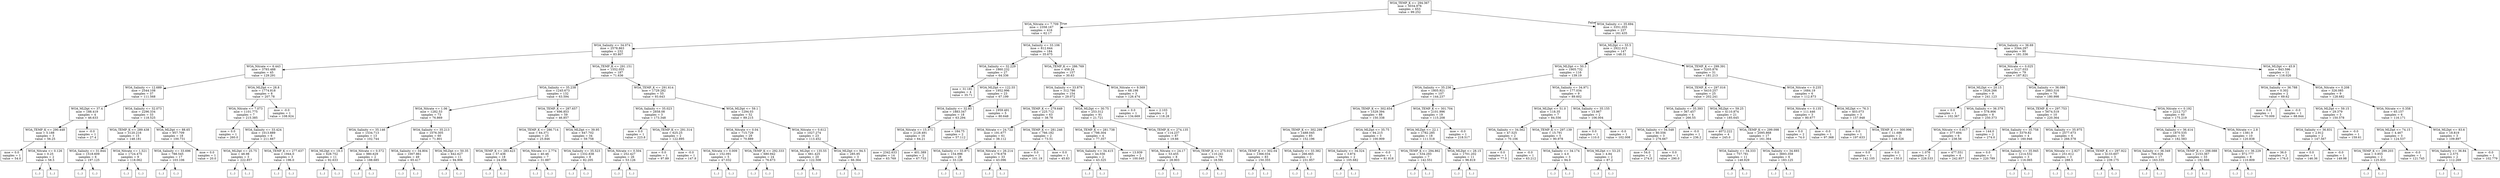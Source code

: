 digraph Tree {
node [shape=box] ;
0 [label="WOA_TEMP_K <= 294.367\nmse = 5034.976\nsamples = 653\nvalue = 99.252"] ;
1 [label="WOA_Nitrate <= 7.709\nmse = 2358.167\nsamples = 416\nvalue = 62.17"] ;
0 -> 1 [labeldistance=2.5, labelangle=45, headlabel="True"] ;
2 [label="WOA_Salinity <= 34.074\nmse = 2578.863\nsamples = 232\nvalue = 83.807"] ;
1 -> 2 ;
3 [label="WOA_Nitrate <= 6.443\nmse = 3793.488\nsamples = 45\nvalue = 129.291"] ;
2 -> 3 ;
4 [label="WOA_Salinity <= 12.689\nmse = 2544.108\nsamples = 37\nvalue = 111.568"] ;
3 -> 4 ;
5 [label="WOA_MLDpt <= 37.4\nmse = 188.419\nsamples = 4\nvalue = 46.633"] ;
4 -> 5 ;
6 [label="WOA_TEMP_K <= 290.448\nmse = 5.188\nsamples = 3\nvalue = 56.25"] ;
5 -> 6 ;
7 [label="mse = 0.0\nsamples = 1\nvalue = 54.0"] ;
6 -> 7 ;
8 [label="WOA_Nitrate <= 0.126\nmse = 0.25\nsamples = 2\nvalue = 58.5"] ;
6 -> 8 ;
9 [label="(...)"] ;
8 -> 9 ;
10 [label="(...)"] ;
8 -> 10 ;
11 [label="mse = -0.0\nsamples = 1\nvalue = 27.4"] ;
5 -> 11 ;
12 [label="WOA_Salinity <= 32.073\nmse = 2296.334\nsamples = 33\nvalue = 118.525"] ;
4 -> 12 ;
13 [label="WOA_TEMP_K <= 289.438\nmse = 3120.216\nsamples = 15\nvalue = 148.181"] ;
12 -> 13 ;
14 [label="WOA_Salinity <= 31.844\nmse = 1518.609\nsamples = 6\nvalue = 197.125"] ;
13 -> 14 ;
15 [label="(...)"] ;
14 -> 15 ;
22 [label="(...)"] ;
14 -> 22 ;
23 [label="WOA_Nitrate <= 1.521\nmse = 1724.475\nsamples = 9\nvalue = 118.062"] ;
13 -> 23 ;
24 [label="(...)"] ;
23 -> 24 ;
31 [label="(...)"] ;
23 -> 31 ;
40 [label="WOA_MLDpt <= 88.65\nmse = 957.709\nsamples = 18\nvalue = 100.731"] ;
12 -> 40 ;
41 [label="WOA_Salinity <= 33.696\nmse = 788.545\nsamples = 17\nvalue = 103.106"] ;
40 -> 41 ;
42 [label="(...)"] ;
41 -> 42 ;
57 [label="(...)"] ;
41 -> 57 ;
72 [label="mse = 0.0\nsamples = 1\nvalue = 20.0"] ;
40 -> 72 ;
73 [label="WOA_MLDpt <= 28.8\nmse = 1774.818\nsamples = 8\nvalue = 207.78"] ;
3 -> 73 ;
74 [label="WOA_Nitrate <= 7.073\nmse = 1101.775\nsamples = 7\nvalue = 215.385"] ;
73 -> 74 ;
75 [label="mse = 0.0\nsamples = 1\nvalue = 260.0"] ;
74 -> 75 ;
76 [label="WOA_Salinity <= 33.424\nmse = 1013.889\nsamples = 6\nvalue = 211.667"] ;
74 -> 76 ;
77 [label="WOA_MLDpt <= 25.75\nmse = 48.98\nsamples = 3\nvalue = 222.857"] ;
76 -> 77 ;
78 [label="(...)"] ;
77 -> 78 ;
79 [label="(...)"] ;
77 -> 79 ;
80 [label="WOA_TEMP_K <= 277.637\nmse = 1944.0\nsamples = 3\nvalue = 196.0"] ;
76 -> 80 ;
81 [label="(...)"] ;
80 -> 81 ;
82 [label="(...)"] ;
80 -> 82 ;
83 [label="mse = -0.0\nsamples = 1\nvalue = 108.924"] ;
73 -> 83 ;
84 [label="WOA_TEMP_K <= 291.151\nmse = 1552.055\nsamples = 187\nvalue = 71.636"] ;
2 -> 84 ;
85 [label="WOA_Salinity <= 35.238\nmse = 1245.673\nsamples = 132\nvalue = 63.594"] ;
84 -> 85 ;
86 [label="WOA_Nitrate <= 1.06\nmse = 1282.53\nsamples = 73\nvalue = 76.869"] ;
85 -> 86 ;
87 [label="WOA_Salinity <= 35.146\nmse = 1534.713\nsamples = 13\nvalue = 102.744"] ;
86 -> 87 ;
88 [label="WOA_MLDpt <= 19.3\nmse = 628.752\nsamples = 11\nvalue = 92.633"] ;
87 -> 88 ;
89 [label="(...)"] ;
88 -> 89 ;
100 [label="(...)"] ;
88 -> 100 ;
103 [label="WOA_Nitrate <= 0.572\nmse = 980.629\nsamples = 2\nvalue = 188.685"] ;
87 -> 103 ;
104 [label="(...)"] ;
103 -> 104 ;
105 [label="(...)"] ;
103 -> 105 ;
106 [label="WOA_Salinity <= 35.213\nmse = 1076.305\nsamples = 60\nvalue = 71.801"] ;
86 -> 106 ;
107 [label="WOA_Salinity <= 34.804\nmse = 1007.861\nsamples = 49\nvalue = 65.417"] ;
106 -> 107 ;
108 [label="(...)"] ;
107 -> 108 ;
165 [label="(...)"] ;
107 -> 165 ;
196 [label="WOA_MLDpt <= 50.35\nmse = 642.627\nsamples = 11\nvalue = 94.906"] ;
106 -> 196 ;
197 [label="(...)"] ;
196 -> 197 ;
202 [label="(...)"] ;
196 -> 202 ;
203 [label="WOA_TEMP_K <= 287.657\nmse = 696.853\nsamples = 59\nvalue = 46.857"] ;
85 -> 203 ;
204 [label="WOA_TEMP_K <= 286.714\nmse = 64.371\nsamples = 25\nvalue = 25.846"] ;
203 -> 204 ;
205 [label="WOA_TEMP_K <= 283.423\nmse = 57.436\nsamples = 18\nvalue = 24.056"] ;
204 -> 205 ;
206 [label="(...)"] ;
205 -> 206 ;
211 [label="(...)"] ;
205 -> 211 ;
226 [label="WOA_Nitrate <= 2.774\nmse = 40.46\nsamples = 7\nvalue = 31.887"] ;
204 -> 226 ;
227 [label="(...)"] ;
226 -> 227 ;
232 [label="(...)"] ;
226 -> 232 ;
233 [label="WOA_MLDpt <= 39.95\nmse = 647.702\nsamples = 34\nvalue = 59.758"] ;
203 -> 233 ;
234 [label="WOA_Salinity <= 35.523\nmse = 1332.838\nsamples = 8\nvalue = 82.205"] ;
233 -> 234 ;
235 [label="(...)"] ;
234 -> 235 ;
240 [label="(...)"] ;
234 -> 240 ;
247 [label="WOA_Nitrate <= 0.504\nmse = 252.427\nsamples = 26\nvalue = 53.126"] ;
233 -> 247 ;
248 [label="(...)"] ;
247 -> 248 ;
259 [label="(...)"] ;
247 -> 259 ;
288 [label="WOA_TEMP_K <= 291.614\nmse = 1729.282\nsamples = 55\nvalue = 93.643"] ;
84 -> 288 ;
289 [label="WOA_Salinity <= 35.023\nmse = 2858.08\nsamples = 3\nvalue = 173.348"] ;
288 -> 289 ;
290 [label="mse = 0.0\nsamples = 1\nvalue = 223.8"] ;
289 -> 290 ;
291 [label="WOA_TEMP_K <= 291.314\nmse = 625.25\nsamples = 2\nvalue = 122.895"] ;
289 -> 291 ;
292 [label="mse = 0.0\nsamples = 1\nvalue = 97.89"] ;
291 -> 292 ;
293 [label="mse = -0.0\nsamples = 1\nvalue = 147.9"] ;
291 -> 293 ;
294 [label="WOA_MLDpt <= 59.1\nmse = 1294.03\nsamples = 52\nvalue = 89.215"] ;
288 -> 294 ;
295 [label="WOA_Nitrate <= 0.04\nmse = 715.729\nsamples = 29\nvalue = 70.889"] ;
294 -> 295 ;
296 [label="WOA_Nitrate <= 0.009\nmse = 152.091\nsamples = 5\nvalue = 47.032"] ;
295 -> 296 ;
297 [label="(...)"] ;
296 -> 297 ;
298 [label="(...)"] ;
296 -> 298 ;
303 [label="WOA_TEMP_K <= 292.333\nmse = 680.942\nsamples = 24\nvalue = 76.673"] ;
295 -> 303 ;
304 [label="(...)"] ;
303 -> 304 ;
313 [label="(...)"] ;
303 -> 313 ;
340 [label="WOA_Nitrate <= 0.612\nmse = 1027.274\nsamples = 23\nvalue = 113.452"] ;
294 -> 340 ;
341 [label="WOA_MLDpt <= 135.55\nmse = 661.425\nsamples = 20\nvalue = 122.508"] ;
340 -> 341 ;
342 [label="(...)"] ;
341 -> 342 ;
349 [label="(...)"] ;
341 -> 349 ;
362 [label="WOA_MLDpt <= 94.5\nmse = 285.95\nsamples = 3\nvalue = 66.364"] ;
340 -> 362 ;
363 [label="(...)"] ;
362 -> 363 ;
366 [label="(...)"] ;
362 -> 366 ;
367 [label="WOA_Salinity <= 33.106\nmse = 812.644\nsamples = 184\nvalue = 35.675"] ;
1 -> 367 ;
368 [label="WOA_Salinity <= 32.229\nmse = 1860.232\nsamples = 27\nvalue = 64.336"] ;
367 -> 368 ;
369 [label="mse = 31.181\nsamples = 4\nvalue = 35.71"] ;
368 -> 369 ;
370 [label="WOA_MLDpt <= 122.55\nmse = 1952.996\nsamples = 23\nvalue = 67.199"] ;
368 -> 370 ;
371 [label="WOA_Salinity <= 32.83\nmse = 1883.347\nsamples = 18\nvalue = 63.294"] ;
370 -> 371 ;
372 [label="WOA_Nitrate <= 15.371\nmse = 2128.491\nsamples = 16\nvalue = 64.21"] ;
371 -> 372 ;
373 [label="mse = 2342.633\nsamples = 14\nvalue = 63.769"] ;
372 -> 373 ;
374 [label="mse = 401.389\nsamples = 2\nvalue = 67.733"] ;
372 -> 374 ;
375 [label="mse = 184.75\nsamples = 2\nvalue = 57.112"] ;
371 -> 375 ;
376 [label="mse = 1959.491\nsamples = 5\nvalue = 80.648"] ;
370 -> 376 ;
377 [label="WOA_TEMP_K <= 286.769\nmse = 458.24\nsamples = 157\nvalue = 30.63"] ;
367 -> 377 ;
378 [label="WOA_Salinity <= 33.879\nmse = 312.786\nsamples = 154\nvalue = 29.072"] ;
377 -> 378 ;
379 [label="WOA_TEMP_K <= 279.649\nmse = 225.712\nsamples = 63\nvalue = 38.78"] ;
378 -> 379 ;
380 [label="WOA_Nitrate <= 24.722\nmse = 191.677\nsamples = 61\nvalue = 38.112"] ;
379 -> 380 ;
381 [label="WOA_Salinity <= 33.871\nmse = 154.996\nsamples = 28\nvalue = 33.128"] ;
380 -> 381 ;
382 [label="(...)"] ;
381 -> 382 ;
425 [label="(...)"] ;
381 -> 425 ;
426 [label="WOA_Nitrate <= 26.214\nmse = 178.678\nsamples = 33\nvalue = 43.096"] ;
380 -> 426 ;
427 [label="(...)"] ;
426 -> 427 ;
446 [label="(...)"] ;
426 -> 446 ;
479 [label="WOA_TEMP_K <= 281.246\nmse = 766.182\nsamples = 2\nvalue = 73.51"] ;
379 -> 479 ;
480 [label="mse = 0.0\nsamples = 1\nvalue = 101.19"] ;
479 -> 480 ;
481 [label="mse = 0.0\nsamples = 1\nvalue = 45.83"] ;
479 -> 481 ;
482 [label="WOA_MLDpt <= 30.75\nmse = 253.312\nsamples = 91\nvalue = 21.721"] ;
378 -> 482 ;
483 [label="WOA_TEMP_K <= 281.738\nmse = 798.304\nsamples = 4\nvalue = 77.357"] ;
482 -> 483 ;
484 [label="WOA_Salinity <= 34.415\nmse = 44.556\nsamples = 2\nvalue = 43.325"] ;
483 -> 484 ;
485 [label="(...)"] ;
484 -> 485 ;
486 [label="(...)"] ;
484 -> 486 ;
487 [label="mse = 13.939\nsamples = 2\nvalue = 100.045"] ;
483 -> 487 ;
488 [label="WOA_TEMP_K <= 274.135\nmse = 114.237\nsamples = 87\nvalue = 19.66"] ;
482 -> 488 ;
489 [label="WOA_Nitrate <= 24.17\nmse = 53.455\nsamples = 8\nvalue = 28.903"] ;
488 -> 489 ;
490 [label="(...)"] ;
489 -> 490 ;
499 [label="(...)"] ;
489 -> 499 ;
504 [label="WOA_TEMP_K <= 275.015\nmse = 110.241\nsamples = 79\nvalue = 18.591"] ;
488 -> 504 ;
505 [label="(...)"] ;
504 -> 505 ;
528 [label="(...)"] ;
504 -> 528 ;
605 [label="WOA_Nitrate <= 9.569\nmse = 68.198\nsamples = 3\nvalue = 126.474"] ;
377 -> 605 ;
606 [label="mse = 0.0\nsamples = 1\nvalue = 134.669"] ;
605 -> 606 ;
607 [label="mse = 2.103\nsamples = 2\nvalue = 118.28"] ;
605 -> 607 ;
608 [label="WOA_Salinity <= 35.694\nmse = 3351.055\nsamples = 237\nvalue = 161.435"] ;
0 -> 608 [labeldistance=2.5, labelangle=-45, headlabel="False"] ;
609 [label="WOA_MLDpt <= 55.5\nmse = 2922.015\nsamples = 147\nvalue = 148.31"] ;
608 -> 609 ;
610 [label="WOA_MLDpt <= 50.3\nmse = 1905.732\nsamples = 116\nvalue = 139.19"] ;
609 -> 610 ;
611 [label="WOA_Salinity <= 35.236\nmse = 1805.921\nsamples = 107\nvalue = 144.237"] ;
610 -> 611 ;
612 [label="WOA_TEMP_K <= 302.654\nmse = 1529.394\nsamples = 88\nvalue = 150.338"] ;
611 -> 612 ;
613 [label="WOA_TEMP_K <= 302.299\nmse = 1488.045\nsamples = 85\nvalue = 152.196"] ;
612 -> 613 ;
614 [label="WOA_TEMP_K <= 302.04\nmse = 1366.034\nsamples = 83\nvalue = 150.355"] ;
613 -> 614 ;
615 [label="(...)"] ;
614 -> 615 ;
742 [label="(...)"] ;
614 -> 742 ;
747 [label="WOA_Salinity <= 33.382\nmse = 266.665\nsamples = 2\nvalue = 231.957"] ;
613 -> 747 ;
748 [label="(...)"] ;
747 -> 748 ;
749 [label="(...)"] ;
747 -> 749 ;
750 [label="WOA_MLDpt <= 35.75\nmse = 94.215\nsamples = 3\nvalue = 100.909"] ;
612 -> 750 ;
751 [label="WOA_Salinity <= 34.324\nmse = 3.874\nsamples = 2\nvalue = 105.682"] ;
750 -> 751 ;
752 [label="(...)"] ;
751 -> 752 ;
753 [label="(...)"] ;
751 -> 753 ;
754 [label="mse = -0.0\nsamples = 1\nvalue = 81.818"] ;
750 -> 754 ;
755 [label="WOA_TEMP_K <= 301.704\nmse = 2101.996\nsamples = 19\nvalue = 115.208"] ;
611 -> 755 ;
756 [label="WOA_MLDpt <= 22.1\nmse = 1782.285\nsamples = 18\nvalue = 111.518"] ;
755 -> 756 ;
757 [label="WOA_TEMP_K <= 294.862\nmse = 534.293\nsamples = 7\nvalue = 142.551"] ;
756 -> 757 ;
758 [label="(...)"] ;
757 -> 758 ;
761 [label="(...)"] ;
757 -> 761 ;
770 [label="WOA_MLDpt <= 28.15\nmse = 1701.202\nsamples = 11\nvalue = 96.819"] ;
756 -> 770 ;
771 [label="(...)"] ;
770 -> 771 ;
780 [label="(...)"] ;
770 -> 780 ;
791 [label="mse = -0.0\nsamples = 1\nvalue = 218.517"] ;
755 -> 791 ;
792 [label="WOA_Salinity <= 34.971\nmse = 177.034\nsamples = 9\nvalue = 89.602"] ;
610 -> 792 ;
793 [label="WOA_MLDpt <= 51.0\nmse = 118.35\nsamples = 7\nvalue = 84.556"] ;
792 -> 793 ;
794 [label="WOA_Salinity <= 34.562\nmse = 47.525\nsamples = 2\nvalue = 70.106"] ;
793 -> 794 ;
795 [label="mse = 0.0\nsamples = 1\nvalue = 77.0"] ;
794 -> 795 ;
796 [label="mse = -0.0\nsamples = 1\nvalue = 63.212"] ;
794 -> 796 ;
797 [label="WOA_TEMP_K <= 297.139\nmse = 15.791\nsamples = 5\nvalue = 90.978"] ;
793 -> 797 ;
798 [label="WOA_Salinity <= 34.174\nmse = 4.0\nsamples = 3\nvalue = 94.0"] ;
797 -> 798 ;
799 [label="(...)"] ;
798 -> 799 ;
800 [label="(...)"] ;
798 -> 800 ;
803 [label="WOA_MLDpt <= 53.25\nmse = 4.84\nsamples = 2\nvalue = 87.2"] ;
797 -> 803 ;
804 [label="(...)"] ;
803 -> 804 ;
805 [label="(...)"] ;
803 -> 805 ;
806 [label="WOA_Salinity <= 35.155\nmse = 15.967\nsamples = 2\nvalue = 106.004"] ;
792 -> 806 ;
807 [label="mse = 0.0\nsamples = 1\nvalue = 110.0"] ;
806 -> 807 ;
808 [label="mse = -0.0\nsamples = 1\nvalue = 102.008"] ;
806 -> 808 ;
809 [label="WOA_TEMP_K <= 299.391\nmse = 5205.876\nsamples = 31\nvalue = 181.213"] ;
609 -> 809 ;
810 [label="WOA_TEMP_K <= 297.016\nmse = 4410.257\nsamples = 25\nvalue = 202.241"] ;
809 -> 810 ;
811 [label="WOA_Salinity <= 35.393\nmse = 367.457\nsamples = 4\nvalue = 266.55"] ;
810 -> 811 ;
812 [label="WOA_Salinity <= 34.548\nmse = 80.556\nsamples = 3\nvalue = 276.667"] ;
811 -> 812 ;
813 [label="mse = 54.0\nsamples = 2\nvalue = 274.0"] ;
812 -> 813 ;
814 [label="mse = 0.0\nsamples = 1\nvalue = 290.0"] ;
812 -> 814 ;
815 [label="mse = -0.0\nsamples = 1\nvalue = 236.2"] ;
811 -> 815 ;
816 [label="WOA_MLDpt <= 59.25\nmse = 4110.874\nsamples = 21\nvalue = 185.645"] ;
810 -> 816 ;
817 [label="mse = 4072.222\nsamples = 4\nvalue = 245.0"] ;
816 -> 817 ;
818 [label="WOA_TEMP_K <= 299.098\nmse = 2095.868\nsamples = 17\nvalue = 161.364"] ;
816 -> 818 ;
819 [label="WOA_Salinity <= 34.333\nmse = 757.781\nsamples = 11\nvalue = 148.929"] ;
818 -> 819 ;
820 [label="(...)"] ;
819 -> 820 ;
821 [label="(...)"] ;
819 -> 821 ;
830 [label="WOA_Salinity <= 34.693\nmse = 3693.359\nsamples = 6\nvalue = 183.125"] ;
818 -> 830 ;
831 [label="(...)"] ;
830 -> 831 ;
832 [label="(...)"] ;
830 -> 832 ;
833 [label="WOA_Nitrate <= 0.235\nmse = 1684.19\nsamples = 6\nvalue = 112.873"] ;
809 -> 833 ;
834 [label="WOA_Nitrate <= 0.135\nmse = 111.446\nsamples = 3\nvalue = 80.677"] ;
833 -> 834 ;
835 [label="mse = 0.0\nsamples = 2\nvalue = 74.0"] ;
834 -> 835 ;
836 [label="mse = -0.0\nsamples = 1\nvalue = 97.368"] ;
834 -> 836 ;
837 [label="WOA_MLDpt <= 76.3\nmse = 403.073\nsamples = 3\nvalue = 157.948"] ;
833 -> 837 ;
838 [label="mse = 0.0\nsamples = 1\nvalue = 197.633"] ;
837 -> 838 ;
839 [label="WOA_TEMP_K <= 300.996\nmse = 11.686\nsamples = 2\nvalue = 148.026"] ;
837 -> 839 ;
840 [label="mse = 0.0\nsamples = 1\nvalue = 142.105"] ;
839 -> 840 ;
841 [label="mse = 0.0\nsamples = 1\nvalue = 150.0"] ;
839 -> 841 ;
842 [label="WOA_Salinity <= 36.69\nmse = 3344.297\nsamples = 90\nvalue = 181.336"] ;
608 -> 842 ;
843 [label="WOA_Nitrate <= 0.025\nmse = 3127.033\nsamples = 79\nvalue = 187.821"] ;
842 -> 843 ;
844 [label="WOA_MLDpt <= 20.15\nmse = 1826.266\nsamples = 9\nvalue = 241.123"] ;
843 -> 844 ;
845 [label="mse = 0.0\nsamples = 1\nvalue = 102.367"] ;
844 -> 845 ;
846 [label="WOA_Salinity <= 36.379\nmse = 578.906\nsamples = 8\nvalue = 250.373"] ;
844 -> 846 ;
847 [label="WOA_Nitrate <= 0.017\nmse = 377.694\nsamples = 6\nvalue = 238.56"] ;
846 -> 847 ;
848 [label="mse = 1.076\nsamples = 2\nvalue = 228.533"] ;
847 -> 848 ;
849 [label="mse = 477.551\nsamples = 4\nvalue = 242.857"] ;
847 -> 849 ;
850 [label="mse = 144.0\nsamples = 2\nvalue = 274.0"] ;
846 -> 850 ;
851 [label="WOA_Salinity <= 36.086\nmse = 2883.316\nsamples = 70\nvalue = 180.998"] ;
843 -> 851 ;
852 [label="WOA_TEMP_K <= 297.753\nmse = 5674.519\nsamples = 10\nvalue = 220.364"] ;
851 -> 852 ;
853 [label="WOA_Salinity <= 35.758\nmse = 3379.82\nsamples = 4\nvalue = 160.946"] ;
852 -> 853 ;
854 [label="mse = 0.0\nsamples = 1\nvalue = 220.789"] ;
853 -> 854 ;
855 [label="WOA_Salinity <= 35.945\nmse = 1214.532\nsamples = 3\nvalue = 116.065"] ;
853 -> 855 ;
856 [label="(...)"] ;
855 -> 856 ;
859 [label="(...)"] ;
855 -> 859 ;
860 [label="WOA_Salinity <= 35.975\nmse = 2577.673\nsamples = 6\nvalue = 266.578"] ;
852 -> 860 ;
861 [label="WOA_Nitrate <= 2.927\nmse = 251.612\nsamples = 3\nvalue = 288.5"] ;
860 -> 861 ;
862 [label="(...)"] ;
861 -> 862 ;
865 [label="(...)"] ;
861 -> 865 ;
866 [label="WOA_TEMP_K <= 297.922\nmse = 4133.607\nsamples = 3\nvalue = 239.175"] ;
860 -> 866 ;
867 [label="(...)"] ;
866 -> 867 ;
868 [label="(...)"] ;
866 -> 868 ;
871 [label="WOA_Nitrate <= 0.192\nmse = 2212.727\nsamples = 60\nvalue = 175.219"] ;
851 -> 871 ;
872 [label="WOA_Salinity <= 36.414\nmse = 1870.535\nsamples = 50\nvalue = 182.583"] ;
871 -> 872 ;
873 [label="WOA_Salinity <= 36.349\nmse = 766.026\nsamples = 17\nvalue = 163.335"] ;
872 -> 873 ;
874 [label="(...)"] ;
873 -> 874 ;
885 [label="(...)"] ;
873 -> 885 ;
888 [label="WOA_TEMP_K <= 298.088\nmse = 2153.367\nsamples = 33\nvalue = 192.666"] ;
872 -> 888 ;
889 [label="(...)"] ;
888 -> 889 ;
908 [label="(...)"] ;
888 -> 908 ;
921 [label="WOA_Nitrate <= 2.8\nmse = 1381.9\nsamples = 10\nvalue = 120.838"] ;
871 -> 921 ;
922 [label="WOA_Salinity <= 36.229\nmse = 972.777\nsamples = 8\nvalue = 110.809"] ;
921 -> 922 ;
923 [label="(...)"] ;
922 -> 923 ;
932 [label="(...)"] ;
922 -> 932 ;
937 [label="mse = 36.0\nsamples = 2\nvalue = 176.0"] ;
921 -> 937 ;
938 [label="WOA_MLDpt <= 45.9\nmse = 843.596\nsamples = 11\nvalue = 116.026"] ;
842 -> 938 ;
939 [label="WOA_Salinity <= 36.788\nmse = 0.302\nsamples = 2\nvalue = 69.62"] ;
938 -> 939 ;
940 [label="mse = 0.0\nsamples = 1\nvalue = 70.009"] ;
939 -> 940 ;
941 [label="mse = -0.0\nsamples = 1\nvalue = 68.844"] ;
939 -> 941 ;
942 [label="WOA_Nitrate <= 0.208\nmse = 326.085\nsamples = 9\nvalue = 128.682"] ;
938 -> 942 ;
943 [label="WOA_MLDpt <= 59.15\nmse = 29.379\nsamples = 3\nvalue = 150.578"] ;
942 -> 943 ;
944 [label="WOA_Salinity <= 36.831\nmse = 2.912\nsamples = 2\nvalue = 147.567"] ;
943 -> 944 ;
945 [label="mse = 0.0\nsamples = 1\nvalue = 146.36"] ;
944 -> 945 ;
946 [label="mse = -0.0\nsamples = 1\nvalue = 149.98"] ;
944 -> 946 ;
947 [label="mse = -0.0\nsamples = 1\nvalue = 159.61"] ;
943 -> 947 ;
948 [label="WOA_Nitrate <= 0.358\nmse = 65.157\nsamples = 6\nvalue = 116.171"] ;
942 -> 948 ;
949 [label="WOA_MLDpt <= 74.15\nmse = 4.467\nsamples = 3\nvalue = 124.537"] ;
948 -> 949 ;
950 [label="WOA_TEMP_K <= 299.203\nmse = 0.855\nsamples = 2\nvalue = 125.933"] ;
949 -> 950 ;
951 [label="(...)"] ;
950 -> 951 ;
952 [label="(...)"] ;
950 -> 952 ;
953 [label="mse = -0.0\nsamples = 1\nvalue = 121.745"] ;
949 -> 953 ;
954 [label="WOA_MLDpt <= 83.6\nmse = 18.819\nsamples = 3\nvalue = 109.897"] ;
948 -> 954 ;
955 [label="WOA_Salinity <= 36.84\nmse = 2.575\nsamples = 2\nvalue = 112.269"] ;
954 -> 955 ;
956 [label="(...)"] ;
955 -> 956 ;
957 [label="(...)"] ;
955 -> 957 ;
958 [label="mse = -0.0\nsamples = 1\nvalue = 102.779"] ;
954 -> 958 ;
}